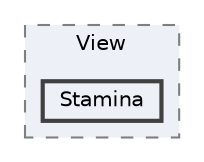 digraph "002_UI/Script/View/Stamina"
{
 // LATEX_PDF_SIZE
  bgcolor="transparent";
  edge [fontname=Helvetica,fontsize=10,labelfontname=Helvetica,labelfontsize=10];
  node [fontname=Helvetica,fontsize=10,shape=box,height=0.2,width=0.4];
  compound=true
  subgraph clusterdir_f452f0b4e8c83983ded0770302f256e3 {
    graph [ bgcolor="#edf0f7", pencolor="grey50", label="View", fontname=Helvetica,fontsize=10 style="filled,dashed", URL="dir_f452f0b4e8c83983ded0770302f256e3.html",tooltip=""]
  dir_d06e3571dfa44700e35fa77abe5a9a94 [label="Stamina", fillcolor="#edf0f7", color="grey25", style="filled,bold", URL="dir_d06e3571dfa44700e35fa77abe5a9a94.html",tooltip=""];
  }
}
